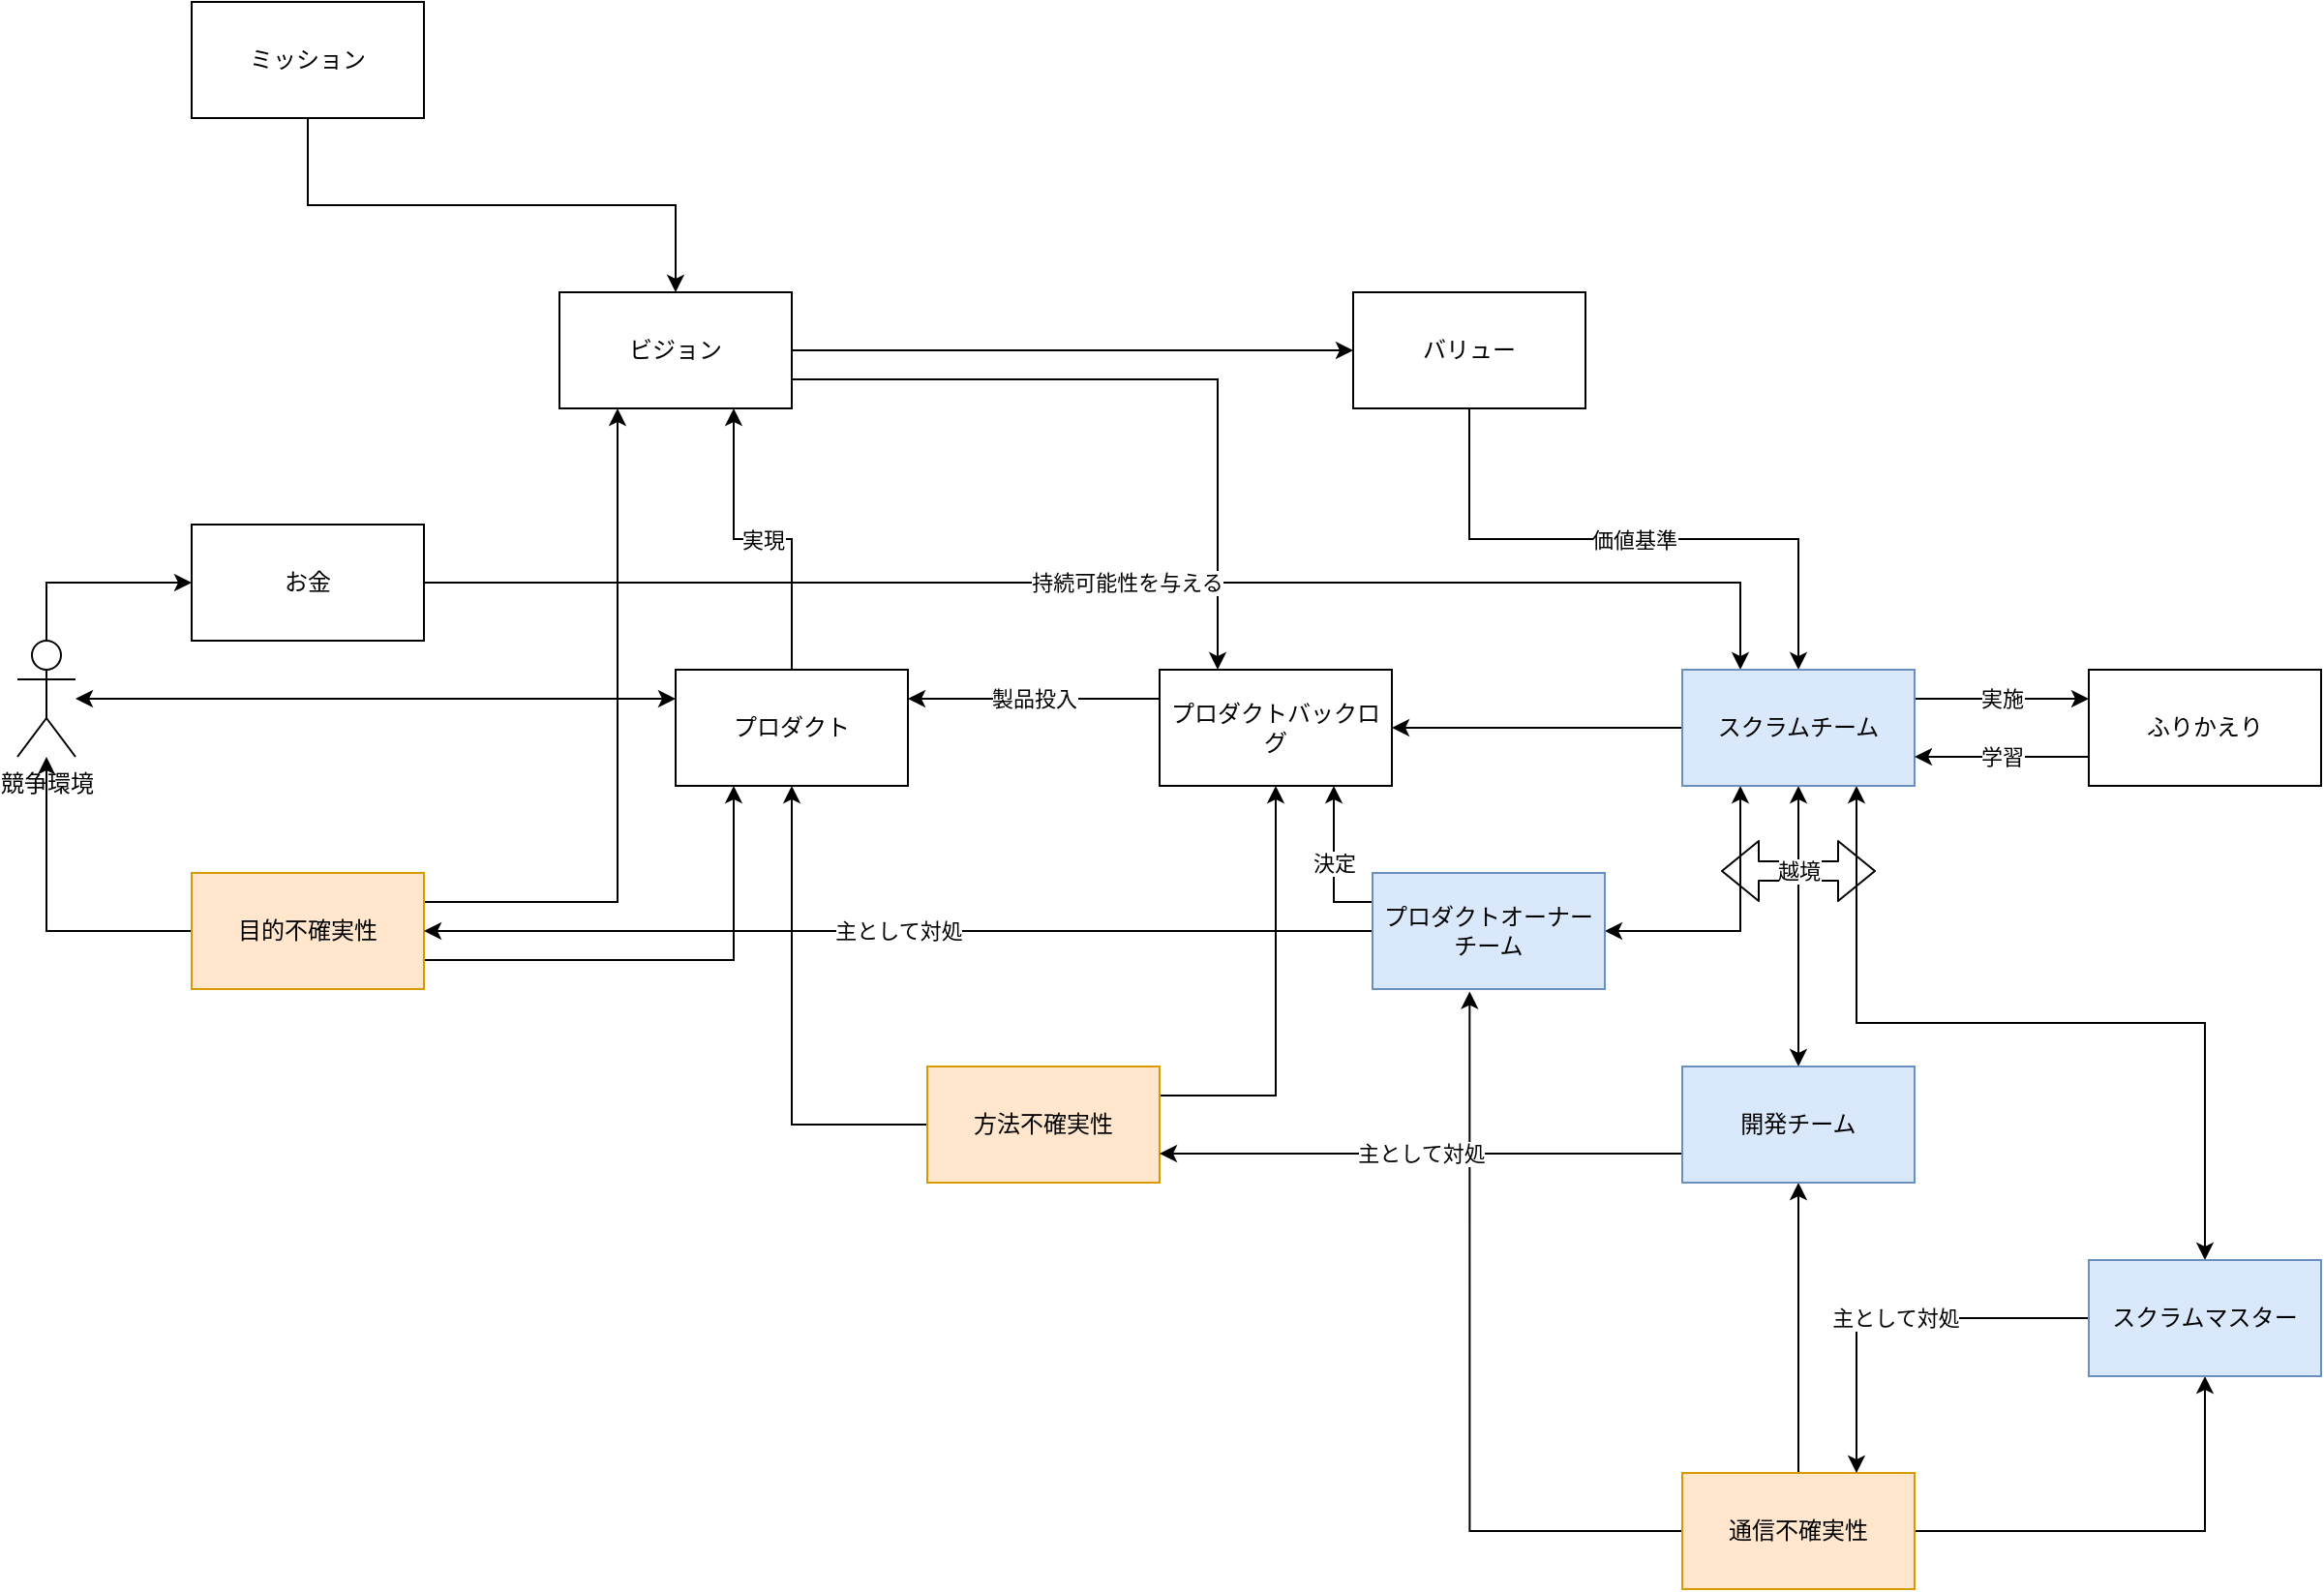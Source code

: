 <mxfile version="14.5.7" type="github">
  <diagram id="D_eCTVxnBxqqD3bWFr6z" name="Page-1">
    <mxGraphModel dx="1697" dy="929" grid="1" gridSize="10" guides="1" tooltips="1" connect="1" arrows="1" fold="1" page="1" pageScale="1" pageWidth="1390" pageHeight="980" math="0" shadow="0">
      <root>
        <mxCell id="0" />
        <mxCell id="1" parent="0" />
        <mxCell id="GvflRWC4tKrGhOwPcwrg-1" style="edgeStyle=orthogonalEdgeStyle;rounded=0;orthogonalLoop=1;jettySize=auto;html=1;entryX=0;entryY=0.25;entryDx=0;entryDy=0;startArrow=classic;startFill=1;" edge="1" parent="1" source="GvflRWC4tKrGhOwPcwrg-3" target="GvflRWC4tKrGhOwPcwrg-12">
          <mxGeometry relative="1" as="geometry" />
        </mxCell>
        <mxCell id="GvflRWC4tKrGhOwPcwrg-2" style="edgeStyle=orthogonalEdgeStyle;rounded=0;orthogonalLoop=1;jettySize=auto;html=1;exitX=0.5;exitY=0;exitDx=0;exitDy=0;exitPerimeter=0;entryX=0;entryY=0.5;entryDx=0;entryDy=0;startArrow=none;startFill=0;" edge="1" parent="1" source="GvflRWC4tKrGhOwPcwrg-3" target="GvflRWC4tKrGhOwPcwrg-14">
          <mxGeometry relative="1" as="geometry" />
        </mxCell>
        <mxCell id="GvflRWC4tKrGhOwPcwrg-3" value="競争環境" style="shape=umlActor;verticalLabelPosition=bottom;verticalAlign=top;html=1;outlineConnect=0;" vertex="1" parent="1">
          <mxGeometry x="20" y="420" width="30" height="60" as="geometry" />
        </mxCell>
        <mxCell id="GvflRWC4tKrGhOwPcwrg-4" style="edgeStyle=orthogonalEdgeStyle;rounded=0;orthogonalLoop=1;jettySize=auto;html=1;exitX=0.5;exitY=1;exitDx=0;exitDy=0;" edge="1" parent="1" source="GvflRWC4tKrGhOwPcwrg-5" target="GvflRWC4tKrGhOwPcwrg-8">
          <mxGeometry relative="1" as="geometry" />
        </mxCell>
        <mxCell id="GvflRWC4tKrGhOwPcwrg-5" value="ミッション" style="rounded=0;whiteSpace=wrap;html=1;" vertex="1" parent="1">
          <mxGeometry x="110" y="90" width="120" height="60" as="geometry" />
        </mxCell>
        <mxCell id="GvflRWC4tKrGhOwPcwrg-6" style="edgeStyle=orthogonalEdgeStyle;rounded=0;orthogonalLoop=1;jettySize=auto;html=1;exitX=1;exitY=0.5;exitDx=0;exitDy=0;entryX=0;entryY=0.5;entryDx=0;entryDy=0;" edge="1" parent="1" source="GvflRWC4tKrGhOwPcwrg-8" target="GvflRWC4tKrGhOwPcwrg-10">
          <mxGeometry relative="1" as="geometry" />
        </mxCell>
        <mxCell id="GvflRWC4tKrGhOwPcwrg-7" style="edgeStyle=orthogonalEdgeStyle;rounded=0;orthogonalLoop=1;jettySize=auto;html=1;exitX=1;exitY=0.75;exitDx=0;exitDy=0;entryX=0.25;entryY=0;entryDx=0;entryDy=0;startArrow=none;startFill=0;" edge="1" parent="1" source="GvflRWC4tKrGhOwPcwrg-8" target="GvflRWC4tKrGhOwPcwrg-27">
          <mxGeometry relative="1" as="geometry" />
        </mxCell>
        <mxCell id="GvflRWC4tKrGhOwPcwrg-8" value="ビジョン" style="rounded=0;whiteSpace=wrap;html=1;" vertex="1" parent="1">
          <mxGeometry x="300" y="240" width="120" height="60" as="geometry" />
        </mxCell>
        <mxCell id="GvflRWC4tKrGhOwPcwrg-9" value="価値基準" style="edgeStyle=orthogonalEdgeStyle;rounded=0;orthogonalLoop=1;jettySize=auto;html=1;exitX=0.5;exitY=1;exitDx=0;exitDy=0;entryX=0.5;entryY=0;entryDx=0;entryDy=0;" edge="1" parent="1" source="GvflRWC4tKrGhOwPcwrg-10" target="GvflRWC4tKrGhOwPcwrg-40">
          <mxGeometry relative="1" as="geometry" />
        </mxCell>
        <mxCell id="GvflRWC4tKrGhOwPcwrg-10" value="バリュー" style="rounded=0;whiteSpace=wrap;html=1;" vertex="1" parent="1">
          <mxGeometry x="710" y="240" width="120" height="60" as="geometry" />
        </mxCell>
        <mxCell id="GvflRWC4tKrGhOwPcwrg-11" value="実現" style="edgeStyle=orthogonalEdgeStyle;rounded=0;orthogonalLoop=1;jettySize=auto;html=1;exitX=0.5;exitY=0;exitDx=0;exitDy=0;entryX=0.75;entryY=1;entryDx=0;entryDy=0;" edge="1" parent="1" source="GvflRWC4tKrGhOwPcwrg-12" target="GvflRWC4tKrGhOwPcwrg-8">
          <mxGeometry relative="1" as="geometry" />
        </mxCell>
        <mxCell id="GvflRWC4tKrGhOwPcwrg-12" value="プロダクト" style="rounded=0;whiteSpace=wrap;html=1;" vertex="1" parent="1">
          <mxGeometry x="360" y="435" width="120" height="60" as="geometry" />
        </mxCell>
        <mxCell id="GvflRWC4tKrGhOwPcwrg-13" value="持続可能性を与える" style="edgeStyle=orthogonalEdgeStyle;rounded=0;orthogonalLoop=1;jettySize=auto;html=1;exitX=1;exitY=0.5;exitDx=0;exitDy=0;startArrow=none;startFill=0;entryX=0.25;entryY=0;entryDx=0;entryDy=0;" edge="1" parent="1" source="GvflRWC4tKrGhOwPcwrg-14" target="GvflRWC4tKrGhOwPcwrg-40">
          <mxGeometry relative="1" as="geometry">
            <mxPoint x="870" y="390" as="targetPoint" />
          </mxGeometry>
        </mxCell>
        <mxCell id="GvflRWC4tKrGhOwPcwrg-14" value="お金" style="rounded=0;whiteSpace=wrap;html=1;" vertex="1" parent="1">
          <mxGeometry x="110" y="360" width="120" height="60" as="geometry" />
        </mxCell>
        <mxCell id="GvflRWC4tKrGhOwPcwrg-15" style="edgeStyle=orthogonalEdgeStyle;rounded=0;orthogonalLoop=1;jettySize=auto;html=1;exitX=0;exitY=0.5;exitDx=0;exitDy=0;" edge="1" parent="1" source="GvflRWC4tKrGhOwPcwrg-18" target="GvflRWC4tKrGhOwPcwrg-3">
          <mxGeometry relative="1" as="geometry">
            <mxPoint x="60" y="450" as="targetPoint" />
          </mxGeometry>
        </mxCell>
        <mxCell id="GvflRWC4tKrGhOwPcwrg-16" style="edgeStyle=orthogonalEdgeStyle;rounded=0;orthogonalLoop=1;jettySize=auto;html=1;exitX=1;exitY=0.25;exitDx=0;exitDy=0;entryX=0.25;entryY=1;entryDx=0;entryDy=0;" edge="1" parent="1" source="GvflRWC4tKrGhOwPcwrg-18" target="GvflRWC4tKrGhOwPcwrg-8">
          <mxGeometry relative="1" as="geometry" />
        </mxCell>
        <mxCell id="GvflRWC4tKrGhOwPcwrg-17" style="edgeStyle=orthogonalEdgeStyle;rounded=0;orthogonalLoop=1;jettySize=auto;html=1;exitX=1;exitY=0.75;exitDx=0;exitDy=0;entryX=0.25;entryY=1;entryDx=0;entryDy=0;" edge="1" parent="1" source="GvflRWC4tKrGhOwPcwrg-18" target="GvflRWC4tKrGhOwPcwrg-12">
          <mxGeometry relative="1" as="geometry" />
        </mxCell>
        <mxCell id="GvflRWC4tKrGhOwPcwrg-18" value="目的不確実性" style="rounded=0;whiteSpace=wrap;html=1;fillColor=#ffe6cc;strokeColor=#d79b00;" vertex="1" parent="1">
          <mxGeometry x="110" y="540" width="120" height="60" as="geometry" />
        </mxCell>
        <mxCell id="GvflRWC4tKrGhOwPcwrg-19" style="edgeStyle=orthogonalEdgeStyle;rounded=0;orthogonalLoop=1;jettySize=auto;html=1;exitX=0;exitY=0.5;exitDx=0;exitDy=0;entryX=0.5;entryY=1;entryDx=0;entryDy=0;" edge="1" parent="1" source="GvflRWC4tKrGhOwPcwrg-21" target="GvflRWC4tKrGhOwPcwrg-12">
          <mxGeometry relative="1" as="geometry" />
        </mxCell>
        <mxCell id="GvflRWC4tKrGhOwPcwrg-20" style="edgeStyle=orthogonalEdgeStyle;rounded=0;orthogonalLoop=1;jettySize=auto;html=1;exitX=1;exitY=0.25;exitDx=0;exitDy=0;entryX=0.5;entryY=1;entryDx=0;entryDy=0;" edge="1" parent="1" source="GvflRWC4tKrGhOwPcwrg-21" target="GvflRWC4tKrGhOwPcwrg-27">
          <mxGeometry relative="1" as="geometry" />
        </mxCell>
        <mxCell id="GvflRWC4tKrGhOwPcwrg-21" value="方法不確実性" style="rounded=0;whiteSpace=wrap;html=1;fillColor=#ffe6cc;strokeColor=#d79b00;" vertex="1" parent="1">
          <mxGeometry x="490" y="640" width="120" height="60" as="geometry" />
        </mxCell>
        <mxCell id="GvflRWC4tKrGhOwPcwrg-22" style="edgeStyle=orthogonalEdgeStyle;rounded=0;orthogonalLoop=1;jettySize=auto;html=1;exitX=0;exitY=0.5;exitDx=0;exitDy=0;entryX=0.418;entryY=1.021;entryDx=0;entryDy=0;entryPerimeter=0;" edge="1" parent="1" source="GvflRWC4tKrGhOwPcwrg-25" target="GvflRWC4tKrGhOwPcwrg-31">
          <mxGeometry relative="1" as="geometry" />
        </mxCell>
        <mxCell id="GvflRWC4tKrGhOwPcwrg-23" style="edgeStyle=orthogonalEdgeStyle;rounded=0;orthogonalLoop=1;jettySize=auto;html=1;exitX=0.5;exitY=0;exitDx=0;exitDy=0;entryX=0.5;entryY=1;entryDx=0;entryDy=0;" edge="1" parent="1" source="GvflRWC4tKrGhOwPcwrg-25" target="GvflRWC4tKrGhOwPcwrg-34">
          <mxGeometry relative="1" as="geometry" />
        </mxCell>
        <mxCell id="GvflRWC4tKrGhOwPcwrg-24" style="edgeStyle=orthogonalEdgeStyle;rounded=0;orthogonalLoop=1;jettySize=auto;html=1;exitX=1;exitY=0.5;exitDx=0;exitDy=0;entryX=0.5;entryY=1;entryDx=0;entryDy=0;" edge="1" parent="1" source="GvflRWC4tKrGhOwPcwrg-25" target="GvflRWC4tKrGhOwPcwrg-37">
          <mxGeometry relative="1" as="geometry" />
        </mxCell>
        <mxCell id="GvflRWC4tKrGhOwPcwrg-25" value="通信不確実性" style="rounded=0;whiteSpace=wrap;html=1;fillColor=#ffe6cc;strokeColor=#d79b00;" vertex="1" parent="1">
          <mxGeometry x="880" y="850" width="120" height="60" as="geometry" />
        </mxCell>
        <mxCell id="GvflRWC4tKrGhOwPcwrg-26" value="製品投入" style="edgeStyle=orthogonalEdgeStyle;rounded=0;orthogonalLoop=1;jettySize=auto;html=1;exitX=0;exitY=0.25;exitDx=0;exitDy=0;entryX=1;entryY=0.25;entryDx=0;entryDy=0;" edge="1" parent="1" source="GvflRWC4tKrGhOwPcwrg-27" target="GvflRWC4tKrGhOwPcwrg-12">
          <mxGeometry relative="1" as="geometry" />
        </mxCell>
        <mxCell id="GvflRWC4tKrGhOwPcwrg-27" value="プロダクトバックログ" style="rounded=0;whiteSpace=wrap;html=1;" vertex="1" parent="1">
          <mxGeometry x="610" y="435" width="120" height="60" as="geometry" />
        </mxCell>
        <mxCell id="GvflRWC4tKrGhOwPcwrg-28" value="主として対処" style="edgeStyle=orthogonalEdgeStyle;rounded=0;orthogonalLoop=1;jettySize=auto;html=1;exitX=0;exitY=0.5;exitDx=0;exitDy=0;entryX=1;entryY=0.5;entryDx=0;entryDy=0;" edge="1" parent="1" source="GvflRWC4tKrGhOwPcwrg-31" target="GvflRWC4tKrGhOwPcwrg-18">
          <mxGeometry relative="1" as="geometry" />
        </mxCell>
        <mxCell id="GvflRWC4tKrGhOwPcwrg-29" style="edgeStyle=orthogonalEdgeStyle;rounded=0;orthogonalLoop=1;jettySize=auto;html=1;exitX=1;exitY=0.5;exitDx=0;exitDy=0;entryX=0.25;entryY=1;entryDx=0;entryDy=0;startArrow=classic;startFill=1;" edge="1" parent="1" source="GvflRWC4tKrGhOwPcwrg-31" target="GvflRWC4tKrGhOwPcwrg-40">
          <mxGeometry relative="1" as="geometry" />
        </mxCell>
        <mxCell id="GvflRWC4tKrGhOwPcwrg-30" value="決定" style="edgeStyle=orthogonalEdgeStyle;rounded=0;orthogonalLoop=1;jettySize=auto;html=1;exitX=0;exitY=0.25;exitDx=0;exitDy=0;entryX=0.75;entryY=1;entryDx=0;entryDy=0;" edge="1" parent="1" source="GvflRWC4tKrGhOwPcwrg-31" target="GvflRWC4tKrGhOwPcwrg-27">
          <mxGeometry relative="1" as="geometry" />
        </mxCell>
        <mxCell id="GvflRWC4tKrGhOwPcwrg-31" value="プロダクトオーナーチーム" style="rounded=0;whiteSpace=wrap;html=1;fillColor=#dae8fc;strokeColor=#6c8ebf;" vertex="1" parent="1">
          <mxGeometry x="720" y="540" width="120" height="60" as="geometry" />
        </mxCell>
        <mxCell id="GvflRWC4tKrGhOwPcwrg-32" value="主として対処" style="edgeStyle=orthogonalEdgeStyle;rounded=0;orthogonalLoop=1;jettySize=auto;html=1;exitX=0;exitY=0.75;exitDx=0;exitDy=0;entryX=1;entryY=0.75;entryDx=0;entryDy=0;" edge="1" parent="1" source="GvflRWC4tKrGhOwPcwrg-34" target="GvflRWC4tKrGhOwPcwrg-21">
          <mxGeometry relative="1" as="geometry" />
        </mxCell>
        <mxCell id="GvflRWC4tKrGhOwPcwrg-33" style="edgeStyle=orthogonalEdgeStyle;rounded=0;orthogonalLoop=1;jettySize=auto;html=1;exitX=0.5;exitY=0;exitDx=0;exitDy=0;entryX=0.5;entryY=1;entryDx=0;entryDy=0;startArrow=classic;startFill=1;" edge="1" parent="1" source="GvflRWC4tKrGhOwPcwrg-34" target="GvflRWC4tKrGhOwPcwrg-40">
          <mxGeometry relative="1" as="geometry" />
        </mxCell>
        <mxCell id="GvflRWC4tKrGhOwPcwrg-34" value="開発チーム" style="rounded=0;whiteSpace=wrap;html=1;fillColor=#dae8fc;strokeColor=#6c8ebf;" vertex="1" parent="1">
          <mxGeometry x="880" y="640" width="120" height="60" as="geometry" />
        </mxCell>
        <mxCell id="GvflRWC4tKrGhOwPcwrg-35" value="主として対処" style="edgeStyle=orthogonalEdgeStyle;rounded=0;orthogonalLoop=1;jettySize=auto;html=1;exitX=0;exitY=0.5;exitDx=0;exitDy=0;entryX=0.75;entryY=0;entryDx=0;entryDy=0;" edge="1" parent="1" source="GvflRWC4tKrGhOwPcwrg-37" target="GvflRWC4tKrGhOwPcwrg-25">
          <mxGeometry relative="1" as="geometry" />
        </mxCell>
        <mxCell id="GvflRWC4tKrGhOwPcwrg-36" style="edgeStyle=orthogonalEdgeStyle;rounded=0;orthogonalLoop=1;jettySize=auto;html=1;exitX=0.5;exitY=0;exitDx=0;exitDy=0;entryX=0.75;entryY=1;entryDx=0;entryDy=0;startArrow=classic;startFill=1;" edge="1" parent="1" source="GvflRWC4tKrGhOwPcwrg-37" target="GvflRWC4tKrGhOwPcwrg-40">
          <mxGeometry relative="1" as="geometry" />
        </mxCell>
        <mxCell id="GvflRWC4tKrGhOwPcwrg-37" value="スクラムマスター" style="rounded=0;whiteSpace=wrap;html=1;fillColor=#dae8fc;strokeColor=#6c8ebf;" vertex="1" parent="1">
          <mxGeometry x="1090" y="740" width="120" height="60" as="geometry" />
        </mxCell>
        <mxCell id="GvflRWC4tKrGhOwPcwrg-38" style="edgeStyle=orthogonalEdgeStyle;rounded=0;orthogonalLoop=1;jettySize=auto;html=1;exitX=0;exitY=0.5;exitDx=0;exitDy=0;entryX=1;entryY=0.5;entryDx=0;entryDy=0;startArrow=none;startFill=0;" edge="1" parent="1" source="GvflRWC4tKrGhOwPcwrg-40" target="GvflRWC4tKrGhOwPcwrg-27">
          <mxGeometry relative="1" as="geometry" />
        </mxCell>
        <mxCell id="GvflRWC4tKrGhOwPcwrg-39" value="実施" style="edgeStyle=orthogonalEdgeStyle;rounded=0;orthogonalLoop=1;jettySize=auto;html=1;exitX=1;exitY=0.25;exitDx=0;exitDy=0;entryX=0;entryY=0.25;entryDx=0;entryDy=0;startArrow=none;startFill=0;" edge="1" parent="1" source="GvflRWC4tKrGhOwPcwrg-40" target="GvflRWC4tKrGhOwPcwrg-42">
          <mxGeometry relative="1" as="geometry" />
        </mxCell>
        <mxCell id="GvflRWC4tKrGhOwPcwrg-40" value="スクラムチーム" style="rounded=0;whiteSpace=wrap;html=1;fillColor=#dae8fc;strokeColor=#6c8ebf;" vertex="1" parent="1">
          <mxGeometry x="880" y="435" width="120" height="60" as="geometry" />
        </mxCell>
        <mxCell id="GvflRWC4tKrGhOwPcwrg-41" value="学習" style="edgeStyle=orthogonalEdgeStyle;rounded=0;orthogonalLoop=1;jettySize=auto;html=1;exitX=0;exitY=0.75;exitDx=0;exitDy=0;entryX=1;entryY=0.75;entryDx=0;entryDy=0;startArrow=none;startFill=0;" edge="1" parent="1" source="GvflRWC4tKrGhOwPcwrg-42" target="GvflRWC4tKrGhOwPcwrg-40">
          <mxGeometry relative="1" as="geometry" />
        </mxCell>
        <mxCell id="GvflRWC4tKrGhOwPcwrg-42" value="ふりかえり" style="rounded=0;whiteSpace=wrap;html=1;" vertex="1" parent="1">
          <mxGeometry x="1090" y="435" width="120" height="60" as="geometry" />
        </mxCell>
        <mxCell id="GvflRWC4tKrGhOwPcwrg-43" value="越境" style="shape=flexArrow;endArrow=classic;startArrow=classic;html=1;" edge="1" parent="1">
          <mxGeometry width="50" height="50" relative="1" as="geometry">
            <mxPoint x="900" y="539" as="sourcePoint" />
            <mxPoint x="980" y="539" as="targetPoint" />
          </mxGeometry>
        </mxCell>
      </root>
    </mxGraphModel>
  </diagram>
</mxfile>
